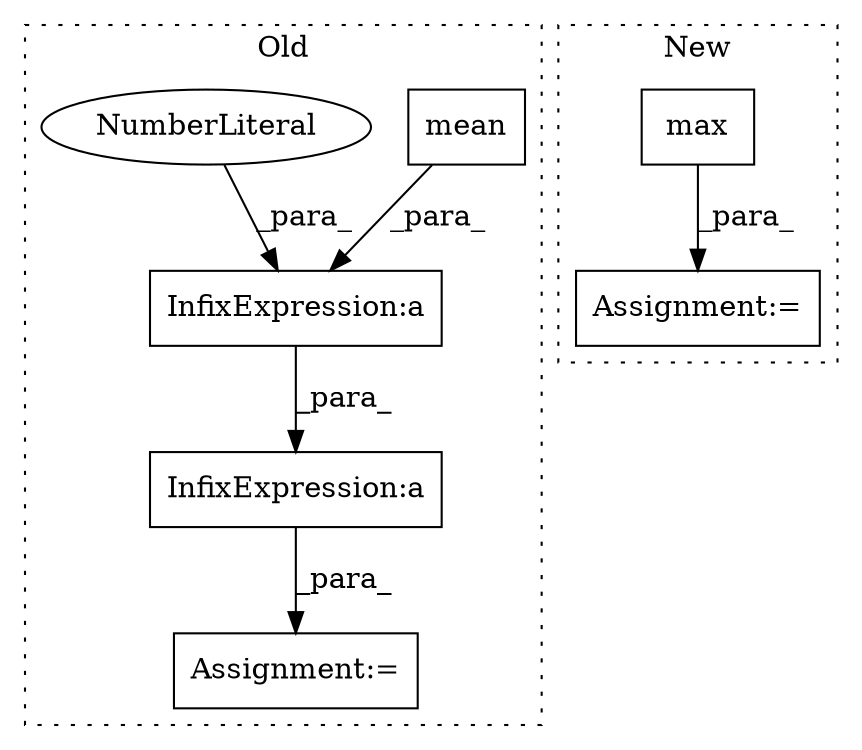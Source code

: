 digraph G {
subgraph cluster0 {
1 [label="mean" a="32" s="1676,1682" l="5,1" shape="box"];
4 [label="Assignment:=" a="7" s="1783" l="2" shape="box"];
5 [label="InfixExpression:a" a="27" s="1789" l="3" shape="box"];
6 [label="InfixExpression:a" a="27" s="1799" l="3" shape="box"];
7 [label="NumberLiteral" a="34" s="1802" l="6" shape="ellipse"];
label = "Old";
style="dotted";
}
subgraph cluster1 {
2 [label="max" a="32" s="1846,1883" l="4,1" shape="box"];
3 [label="Assignment:=" a="7" s="2056" l="2" shape="box"];
label = "New";
style="dotted";
}
1 -> 6 [label="_para_"];
2 -> 3 [label="_para_"];
5 -> 4 [label="_para_"];
6 -> 5 [label="_para_"];
7 -> 6 [label="_para_"];
}
